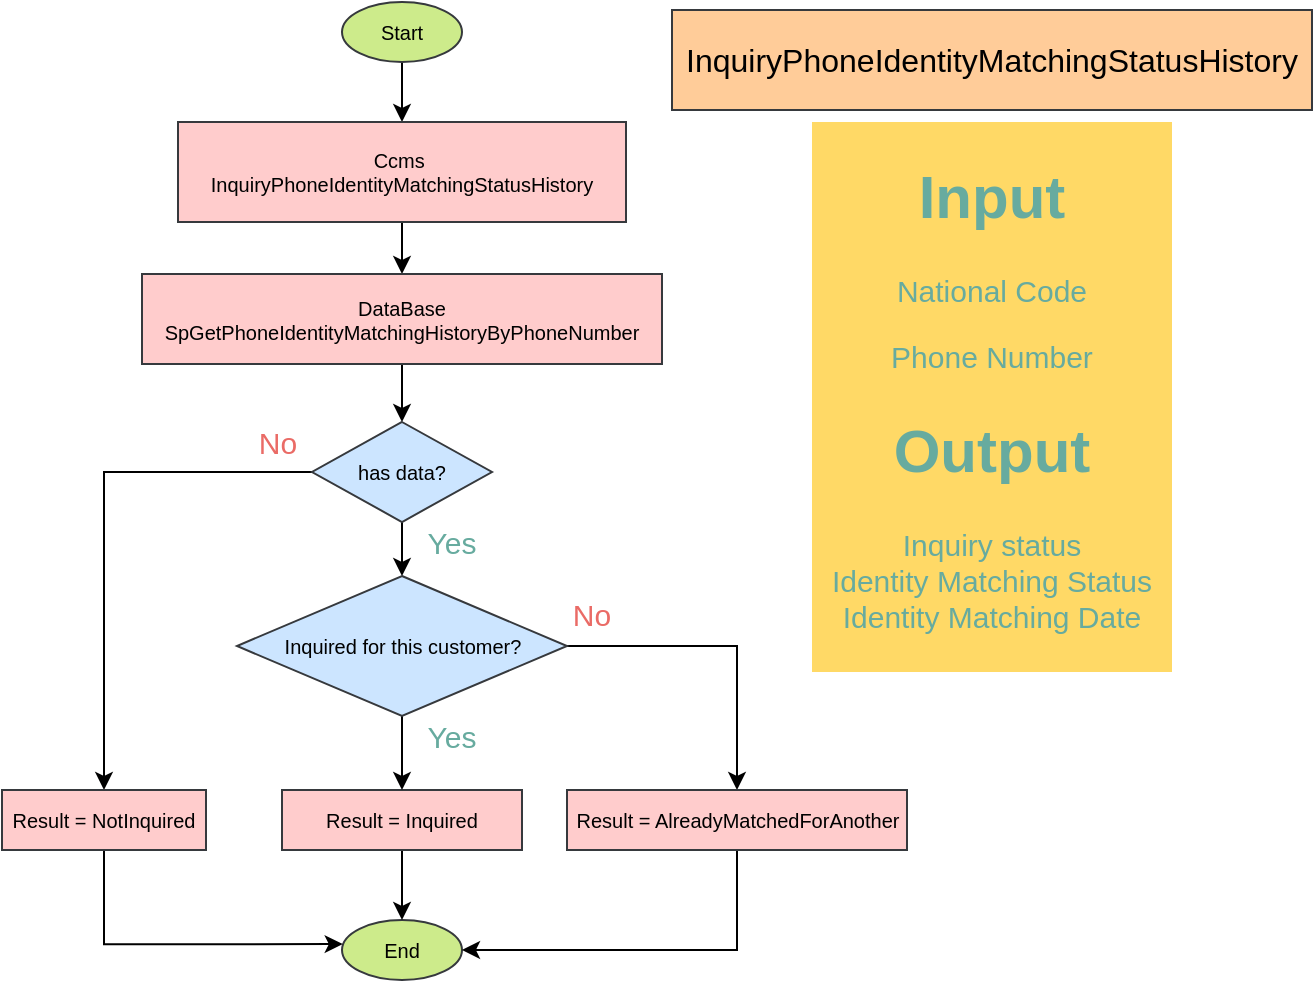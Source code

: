 <mxfile version="20.7.4" type="github" pages="5"><diagram id="SSuEgdESyER9jsHxGEsp" name="‫صفحه - 2‬"><mxGraphModel dx="1235" dy="646" grid="1" gridSize="10" guides="1" tooltips="1" connect="1" arrows="1" fold="1" page="1" pageScale="1" pageWidth="827" pageHeight="1169" math="0" shadow="0"><root><mxCell id="0"/><mxCell id="1" parent="0"/><mxCell id="aRxJHIaiqY_hcJd25pUy-1" value="&lt;font style=&quot;font-size: 16px;&quot;&gt;InquiryPhoneIdentityMatchingStatusHistory&lt;/font&gt;" style="text;html=1;strokeColor=#36393d;fillColor=#ffcc99;align=center;verticalAlign=middle;whiteSpace=wrap;rounded=0;fontSize=13;" parent="1" vertex="1"><mxGeometry x="495" y="84" width="320" height="50" as="geometry"/></mxCell><mxCell id="aRxJHIaiqY_hcJd25pUy-2" value="" style="edgeStyle=orthogonalEdgeStyle;rounded=0;orthogonalLoop=1;jettySize=auto;html=1;fontSize=10;fontColor=#97D077;" parent="1" source="aRxJHIaiqY_hcJd25pUy-3" target="aRxJHIaiqY_hcJd25pUy-5" edge="1"><mxGeometry relative="1" as="geometry"/></mxCell><mxCell id="aRxJHIaiqY_hcJd25pUy-3" value="&lt;font style=&quot;font-size: 10px;&quot;&gt;Start&lt;/font&gt;" style="ellipse;whiteSpace=wrap;html=1;fontSize=10;fillColor=#cdeb8b;strokeColor=#36393d;" parent="1" vertex="1"><mxGeometry x="330" y="80" width="60" height="30" as="geometry"/></mxCell><mxCell id="aRxJHIaiqY_hcJd25pUy-4" value="" style="edgeStyle=orthogonalEdgeStyle;rounded=0;orthogonalLoop=1;jettySize=auto;html=1;fontSize=10;fontColor=#97D077;" parent="1" source="aRxJHIaiqY_hcJd25pUy-5" target="aRxJHIaiqY_hcJd25pUy-7" edge="1"><mxGeometry relative="1" as="geometry"/></mxCell><mxCell id="aRxJHIaiqY_hcJd25pUy-5" value="&lt;font style=&quot;font-size: 10px;&quot;&gt;Ccms&amp;nbsp;&lt;br style=&quot;font-size: 10px;&quot;&gt;InquiryPhoneIdentityMatchingStatusHistory&lt;/font&gt;" style="whiteSpace=wrap;html=1;fontSize=10;fillColor=#ffcccc;strokeColor=#36393d;" parent="1" vertex="1"><mxGeometry x="248" y="140" width="224" height="50" as="geometry"/></mxCell><mxCell id="aRxJHIaiqY_hcJd25pUy-10" style="edgeStyle=orthogonalEdgeStyle;rounded=0;orthogonalLoop=1;jettySize=auto;html=1;exitX=0.5;exitY=1;exitDx=0;exitDy=0;entryX=0.5;entryY=0;entryDx=0;entryDy=0;fontSize=8;fontColor=#67AB9F;" parent="1" source="aRxJHIaiqY_hcJd25pUy-7" target="aRxJHIaiqY_hcJd25pUy-9" edge="1"><mxGeometry relative="1" as="geometry"/></mxCell><mxCell id="aRxJHIaiqY_hcJd25pUy-7" value="DataBase&lt;br style=&quot;font-size: 10px;&quot;&gt;SpGetPhoneIdentityMatchingHistoryByPhoneNumber" style="whiteSpace=wrap;html=1;fontSize=10;fillColor=#ffcccc;strokeColor=#36393d;" parent="1" vertex="1"><mxGeometry x="230" y="216" width="260" height="45" as="geometry"/></mxCell><mxCell id="aRxJHIaiqY_hcJd25pUy-8" value="End" style="ellipse;whiteSpace=wrap;html=1;labelBackgroundColor=none;fontSize=10;fillColor=#cdeb8b;strokeColor=#36393d;" parent="1" vertex="1"><mxGeometry x="330" y="539" width="60" height="30" as="geometry"/></mxCell><mxCell id="aRxJHIaiqY_hcJd25pUy-12" value="" style="edgeStyle=orthogonalEdgeStyle;rounded=0;orthogonalLoop=1;jettySize=auto;html=1;fontSize=8;fontColor=#67AB9F;" parent="1" source="aRxJHIaiqY_hcJd25pUy-9" target="aRxJHIaiqY_hcJd25pUy-11" edge="1"><mxGeometry relative="1" as="geometry"/></mxCell><mxCell id="aRxJHIaiqY_hcJd25pUy-20" style="edgeStyle=orthogonalEdgeStyle;rounded=0;orthogonalLoop=1;jettySize=auto;html=1;exitX=0.5;exitY=1;exitDx=0;exitDy=0;entryX=0.5;entryY=0;entryDx=0;entryDy=0;fontSize=10;fontColor=#67AB9F;" parent="1" source="aRxJHIaiqY_hcJd25pUy-9" target="aRxJHIaiqY_hcJd25pUy-19" edge="1"><mxGeometry relative="1" as="geometry"/></mxCell><mxCell id="aRxJHIaiqY_hcJd25pUy-9" value="&lt;span style=&quot;font-size: 10px;&quot;&gt;has data?&lt;/span&gt;" style="rhombus;whiteSpace=wrap;html=1;fontSize=10;fillColor=#cce5ff;strokeColor=#36393d;labelBackgroundColor=none;" parent="1" vertex="1"><mxGeometry x="315" y="290" width="90" height="50" as="geometry"/></mxCell><mxCell id="aRxJHIaiqY_hcJd25pUy-13" style="edgeStyle=orthogonalEdgeStyle;rounded=0;orthogonalLoop=1;jettySize=auto;html=1;exitX=0.5;exitY=1;exitDx=0;exitDy=0;entryX=0.006;entryY=0.402;entryDx=0;entryDy=0;entryPerimeter=0;fontSize=8;fontColor=#67AB9F;" parent="1" source="aRxJHIaiqY_hcJd25pUy-11" target="aRxJHIaiqY_hcJd25pUy-8" edge="1"><mxGeometry relative="1" as="geometry"/></mxCell><mxCell id="aRxJHIaiqY_hcJd25pUy-11" value="&lt;p style=&quot;font-size: 10px;&quot;&gt;&lt;font style=&quot;font-size: 10px;&quot;&gt;Result = NotInquired&lt;/font&gt;&lt;/p&gt;" style="whiteSpace=wrap;html=1;fontSize=10;fillColor=#ffcccc;strokeColor=#36393d;fontColor=#000000;labelBackgroundColor=none;" parent="1" vertex="1"><mxGeometry x="160" y="474" width="102" height="30" as="geometry"/></mxCell><mxCell id="aRxJHIaiqY_hcJd25pUy-22" style="edgeStyle=orthogonalEdgeStyle;rounded=0;orthogonalLoop=1;jettySize=auto;html=1;exitX=0.5;exitY=1;exitDx=0;exitDy=0;fontSize=10;fontColor=#67AB9F;" parent="1" source="aRxJHIaiqY_hcJd25pUy-17" target="aRxJHIaiqY_hcJd25pUy-8" edge="1"><mxGeometry relative="1" as="geometry"/></mxCell><mxCell id="aRxJHIaiqY_hcJd25pUy-17" value="Result = Inquired" style="whiteSpace=wrap;html=1;fontSize=10;fillColor=#ffcccc;strokeColor=#36393d;fontColor=#000000;labelBackgroundColor=none;" parent="1" vertex="1"><mxGeometry x="300" y="474" width="120" height="30" as="geometry"/></mxCell><mxCell id="iGGQjKI9QPkJwaOnuJaT-1" style="edgeStyle=orthogonalEdgeStyle;rounded=0;orthogonalLoop=1;jettySize=auto;html=1;exitX=0.5;exitY=1;exitDx=0;exitDy=0;entryX=0.5;entryY=0;entryDx=0;entryDy=0;fontColor=#67AB9F;" edge="1" parent="1" source="aRxJHIaiqY_hcJd25pUy-19" target="aRxJHIaiqY_hcJd25pUy-17"><mxGeometry relative="1" as="geometry"/></mxCell><mxCell id="iGGQjKI9QPkJwaOnuJaT-2" style="edgeStyle=orthogonalEdgeStyle;rounded=0;orthogonalLoop=1;jettySize=auto;html=1;exitX=1;exitY=0.5;exitDx=0;exitDy=0;fontColor=#67AB9F;" edge="1" parent="1" source="aRxJHIaiqY_hcJd25pUy-19" target="aRxJHIaiqY_hcJd25pUy-27"><mxGeometry relative="1" as="geometry"/></mxCell><mxCell id="aRxJHIaiqY_hcJd25pUy-19" value="Inquired for this customer?" style="rhombus;whiteSpace=wrap;html=1;fontSize=10;fillColor=#cce5ff;strokeColor=#36393d;labelBackgroundColor=none;" parent="1" vertex="1"><mxGeometry x="277.5" y="367" width="165" height="70" as="geometry"/></mxCell><mxCell id="aRxJHIaiqY_hcJd25pUy-29" style="edgeStyle=orthogonalEdgeStyle;rounded=0;orthogonalLoop=1;jettySize=auto;html=1;exitX=0.5;exitY=1;exitDx=0;exitDy=0;entryX=1;entryY=0.5;entryDx=0;entryDy=0;fontSize=10;fontColor=#67AB9F;" parent="1" source="aRxJHIaiqY_hcJd25pUy-27" target="aRxJHIaiqY_hcJd25pUy-8" edge="1"><mxGeometry relative="1" as="geometry"/></mxCell><mxCell id="aRxJHIaiqY_hcJd25pUy-27" value="Result = AlreadyMatchedForAnother" style="whiteSpace=wrap;html=1;fontSize=10;fillColor=#ffcccc;strokeColor=#36393d;fontColor=#000000;labelBackgroundColor=none;" parent="1" vertex="1"><mxGeometry x="442.5" y="474" width="170" height="30" as="geometry"/></mxCell><mxCell id="aRxJHIaiqY_hcJd25pUy-34" value="No" style="text;html=1;align=center;verticalAlign=middle;whiteSpace=wrap;rounded=0;labelBackgroundColor=none;fontSize=15;fontColor=#EA6B66;" parent="1" vertex="1"><mxGeometry x="435" y="376" width="40" height="20" as="geometry"/></mxCell><mxCell id="aRxJHIaiqY_hcJd25pUy-36" value="Yes" style="text;html=1;align=center;verticalAlign=middle;whiteSpace=wrap;rounded=0;labelBackgroundColor=none;fontSize=15;fontColor=#67AB9F;" parent="1" vertex="1"><mxGeometry x="365" y="340" width="40" height="20" as="geometry"/></mxCell><mxCell id="aRxJHIaiqY_hcJd25pUy-37" value="Yes" style="text;html=1;align=center;verticalAlign=middle;whiteSpace=wrap;rounded=0;labelBackgroundColor=none;fontSize=15;fontColor=#67AB9F;" parent="1" vertex="1"><mxGeometry x="365" y="437" width="40" height="20" as="geometry"/></mxCell><mxCell id="aRxJHIaiqY_hcJd25pUy-38" value="No" style="text;html=1;align=center;verticalAlign=middle;whiteSpace=wrap;rounded=0;labelBackgroundColor=none;fontSize=15;fontColor=#EA6B66;" parent="1" vertex="1"><mxGeometry x="277.5" y="290" width="40" height="20" as="geometry"/></mxCell><mxCell id="aRxJHIaiqY_hcJd25pUy-39" value="&lt;h1&gt;&lt;font&gt;Input&lt;/font&gt;&lt;/h1&gt;&lt;p&gt;&lt;font&gt;National Code&lt;/font&gt;&lt;br&gt;&lt;/p&gt;&lt;p&gt;&lt;font&gt;Phone Number&lt;/font&gt;&lt;/p&gt;&lt;h1&gt;&lt;font&gt;Output&lt;/font&gt;&lt;/h1&gt;&lt;div&gt;&lt;font&gt;Inquiry status&lt;/font&gt;&lt;/div&gt;&lt;div&gt;&lt;font&gt;Identity Matching Status&lt;/font&gt;&lt;/div&gt;&lt;div&gt;&lt;font&gt;Identity Matching Date&lt;/font&gt;&lt;/div&gt;&lt;div&gt;&lt;font&gt;&amp;nbsp; &amp;nbsp; &amp;nbsp; &amp;nbsp; &amp;nbsp; &amp;nbsp; &amp;nbsp; &amp;nbsp; &amp;nbsp; &amp;nbsp; &amp;nbsp; &amp;nbsp; &amp;nbsp; &amp;nbsp; &amp;nbsp; &amp;nbsp; &amp;nbsp; &amp;nbsp; &amp;nbsp; &amp;nbsp; &amp;nbsp; &amp;nbsp;&lt;/font&gt;&lt;/div&gt;" style="text;html=1;spacing=5;spacingTop=-20;whiteSpace=wrap;overflow=hidden;rounded=0;labelBackgroundColor=#FFD966;fontSize=15;align=center;fontColor=#67AB9F;fillColor=none;gradientColor=none;fillStyle=auto;" parent="1" vertex="1"><mxGeometry x="560" y="150" width="190" height="270" as="geometry"/></mxCell></root></mxGraphModel></diagram><diagram id="Oc82YbNKE8DDu9CZFvHY" name="‫صفحه - 3‬"><mxGraphModel dx="600" dy="314" grid="1" gridSize="10" guides="1" tooltips="1" connect="1" arrows="1" fold="1" page="1" pageScale="1" pageWidth="827" pageHeight="1169" math="0" shadow="0"><root><mxCell id="0"/><mxCell id="1" parent="0"/><mxCell id="ohr1wr5yruk2jTNW-9Ie-1" value="&lt;font style=&quot;font-size: 16px;&quot;&gt;AddPhoneIdentityMatchingStatusHistory&lt;/font&gt;" style="text;html=1;strokeColor=#36393d;fillColor=#ffcc99;align=center;verticalAlign=middle;whiteSpace=wrap;rounded=0;fontSize=13;" parent="1" vertex="1"><mxGeometry x="480" y="80" width="310" height="50" as="geometry"/></mxCell><mxCell id="ohr1wr5yruk2jTNW-9Ie-2" value="" style="edgeStyle=orthogonalEdgeStyle;rounded=0;orthogonalLoop=1;jettySize=auto;html=1;fontSize=10;fontColor=#97D077;" parent="1" source="ohr1wr5yruk2jTNW-9Ie-3" target="ohr1wr5yruk2jTNW-9Ie-5" edge="1"><mxGeometry relative="1" as="geometry"/></mxCell><mxCell id="ohr1wr5yruk2jTNW-9Ie-3" value="&lt;font style=&quot;font-size: 10px;&quot;&gt;Start&lt;/font&gt;" style="ellipse;whiteSpace=wrap;html=1;fontSize=16;fillColor=#cdeb8b;strokeColor=#36393d;" parent="1" vertex="1"><mxGeometry x="330" y="80" width="60" height="30" as="geometry"/></mxCell><mxCell id="ohr1wr5yruk2jTNW-9Ie-4" value="" style="edgeStyle=orthogonalEdgeStyle;rounded=0;orthogonalLoop=1;jettySize=auto;html=1;fontSize=10;fontColor=#97D077;" parent="1" source="ohr1wr5yruk2jTNW-9Ie-5" target="ohr1wr5yruk2jTNW-9Ie-7" edge="1"><mxGeometry relative="1" as="geometry"/></mxCell><mxCell id="ohr1wr5yruk2jTNW-9Ie-5" value="&lt;font style=&quot;font-size: 10px;&quot;&gt;Ccms&amp;nbsp;&lt;br&gt;AddPhoneIdentityMatchingStatusHistory&lt;/font&gt;" style="whiteSpace=wrap;html=1;fontSize=16;fillColor=#ffcccc;strokeColor=#36393d;" parent="1" vertex="1"><mxGeometry x="266" y="130" width="188" height="50" as="geometry"/></mxCell><mxCell id="ohr1wr5yruk2jTNW-9Ie-6" style="edgeStyle=orthogonalEdgeStyle;rounded=0;orthogonalLoop=1;jettySize=auto;html=1;exitX=0.5;exitY=1;exitDx=0;exitDy=0;entryX=0.5;entryY=0;entryDx=0;entryDy=0;fontSize=10;fontColor=#97D077;" parent="1" source="ohr1wr5yruk2jTNW-9Ie-7" target="ohr1wr5yruk2jTNW-9Ie-8" edge="1"><mxGeometry relative="1" as="geometry"/></mxCell><mxCell id="ohr1wr5yruk2jTNW-9Ie-7" value="DataBase&lt;br&gt;SpAddPhoneIdentityMatchingStatusHistory" style="whiteSpace=wrap;html=1;fontSize=10;fillColor=#ffcccc;strokeColor=#36393d;" parent="1" vertex="1"><mxGeometry x="260" y="210" width="200" height="45" as="geometry"/></mxCell><mxCell id="ohr1wr5yruk2jTNW-9Ie-8" value="End" style="ellipse;whiteSpace=wrap;html=1;labelBackgroundColor=none;fontSize=10;fillColor=#cdeb8b;strokeColor=#36393d;" parent="1" vertex="1"><mxGeometry x="330" y="290" width="60" height="30" as="geometry"/></mxCell><mxCell id="KHAL3T5AKE-ixmyKS6q_-1" value="&lt;h1&gt;Input&lt;/h1&gt;&lt;div&gt;CcmsCode&lt;br&gt;&lt;/div&gt;&lt;div&gt;ContactCode&lt;br&gt;&lt;/div&gt;&lt;div&gt;NationalCode&lt;br&gt;&lt;/div&gt;&lt;div&gt;PhoneNumber&lt;br&gt;&lt;/div&gt;&lt;div&gt;IdentityMatchingStatus&lt;br&gt;&lt;/div&gt;&lt;div&gt;IdentityMatchingDate&lt;/div&gt;&lt;h1&gt;Output&lt;/h1&gt;&lt;div&gt;IsDone&lt;/div&gt;&lt;div&gt;&amp;nbsp; &amp;nbsp; &amp;nbsp; &amp;nbsp; &amp;nbsp; &amp;nbsp; &amp;nbsp; &amp;nbsp; &amp;nbsp; &amp;nbsp; &amp;nbsp; &amp;nbsp; &amp;nbsp; &amp;nbsp; &amp;nbsp; &amp;nbsp; &amp;nbsp; &amp;nbsp; &amp;nbsp; &amp;nbsp; &amp;nbsp; &amp;nbsp; &amp;nbsp; &amp;nbsp; &amp;nbsp; &amp;nbsp; &amp;nbsp;&amp;nbsp;&lt;/div&gt;" style="text;html=1;strokeColor=none;fillColor=none;spacing=5;spacingTop=-20;whiteSpace=wrap;overflow=hidden;rounded=0;labelBackgroundColor=#FFD966;align=center;fontColor=#67AB9F;" vertex="1" parent="1"><mxGeometry x="540" y="150" width="190" height="220" as="geometry"/></mxCell></root></mxGraphModel></diagram><diagram id="xO6UBKuep5pdV4814uyE" name="‫صفحه - 4‬"><mxGraphModel dx="600" dy="314" grid="1" gridSize="10" guides="1" tooltips="1" connect="1" arrows="1" fold="1" page="1" pageScale="1" pageWidth="827" pageHeight="1169" math="0" shadow="0"><root><mxCell id="0"/><mxCell id="1" parent="0"/><mxCell id="STI7A1Din2YulM-M3GRx-1" value="&lt;h1&gt;Input&lt;/h1&gt;&lt;div&gt;Contact Code&lt;/div&gt;&lt;h1&gt;Output&lt;/h1&gt;&lt;div&gt;CcmsCode&lt;br&gt;&lt;/div&gt;&lt;div&gt;NationalCode&lt;br&gt;&lt;/div&gt;&lt;div&gt;PhoneNumber&lt;br&gt;&lt;/div&gt;&lt;div&gt;PhoneContactType&lt;br&gt;&lt;/div&gt;&lt;div&gt;VerificationStatus&lt;br&gt;&lt;/div&gt;&lt;div&gt;IdentityMatchingStatus&lt;br&gt;&lt;/div&gt;&lt;div&gt;IdentityMatchingDate&lt;br&gt;&lt;/div&gt;&lt;div&gt;&amp;nbsp; &amp;nbsp; &amp;nbsp; &amp;nbsp; &amp;nbsp; &amp;nbsp; &amp;nbsp; &amp;nbsp; &amp;nbsp; &amp;nbsp; &amp;nbsp; &amp;nbsp; &amp;nbsp; &amp;nbsp; &amp;nbsp; &amp;nbsp; &amp;nbsp; &amp;nbsp; &amp;nbsp; &amp;nbsp; &amp;nbsp; &amp;nbsp; &amp;nbsp; &amp;nbsp; &amp;nbsp; &amp;nbsp; &amp;nbsp; &amp;nbsp;&amp;nbsp;&lt;/div&gt;" style="text;html=1;strokeColor=none;fillColor=none;spacing=5;spacingTop=-20;whiteSpace=wrap;overflow=hidden;rounded=0;labelBackgroundColor=#FFD966;fontColor=#67AB9F;align=center;" vertex="1" parent="1"><mxGeometry x="480" y="180" width="190" height="250" as="geometry"/></mxCell><mxCell id="i02DzgoUDVLP5Jkv8VOV-1" value="" style="edgeStyle=orthogonalEdgeStyle;rounded=0;orthogonalLoop=1;jettySize=auto;html=1;fontSize=10;fontColor=#97D077;" edge="1" parent="1" source="i02DzgoUDVLP5Jkv8VOV-2" target="i02DzgoUDVLP5Jkv8VOV-4"><mxGeometry relative="1" as="geometry"/></mxCell><mxCell id="i02DzgoUDVLP5Jkv8VOV-2" value="&lt;font style=&quot;font-size: 10px;&quot;&gt;Start&lt;/font&gt;" style="ellipse;whiteSpace=wrap;html=1;fontSize=16;fillColor=#cdeb8b;strokeColor=#36393d;" vertex="1" parent="1"><mxGeometry x="300" y="140" width="60" height="30" as="geometry"/></mxCell><mxCell id="i02DzgoUDVLP5Jkv8VOV-3" value="" style="edgeStyle=orthogonalEdgeStyle;rounded=0;orthogonalLoop=1;jettySize=auto;html=1;fontSize=10;fontColor=#97D077;" edge="1" parent="1" source="i02DzgoUDVLP5Jkv8VOV-4" target="i02DzgoUDVLP5Jkv8VOV-6"><mxGeometry relative="1" as="geometry"/></mxCell><mxCell id="i02DzgoUDVLP5Jkv8VOV-4" value="&lt;font style=&quot;font-size: 10px;&quot;&gt;Ccms&amp;nbsp;&lt;br&gt;GetPhoneIdentityMatchingInfo&lt;/font&gt;" style="whiteSpace=wrap;html=1;fontSize=16;fillColor=#ffcccc;strokeColor=#36393d;" vertex="1" parent="1"><mxGeometry x="253" y="200" width="154" height="50" as="geometry"/></mxCell><mxCell id="i02DzgoUDVLP5Jkv8VOV-5" style="edgeStyle=orthogonalEdgeStyle;rounded=0;orthogonalLoop=1;jettySize=auto;html=1;exitX=0.5;exitY=1;exitDx=0;exitDy=0;entryX=0.5;entryY=0;entryDx=0;entryDy=0;fontSize=10;fontColor=#97D077;" edge="1" parent="1" source="i02DzgoUDVLP5Jkv8VOV-6" target="i02DzgoUDVLP5Jkv8VOV-7"><mxGeometry relative="1" as="geometry"/></mxCell><mxCell id="i02DzgoUDVLP5Jkv8VOV-6" value="DataBase&lt;br&gt;SpGetCustomerPhoneContactId" style="whiteSpace=wrap;html=1;fontSize=10;fillColor=#ffcccc;strokeColor=#36393d;" vertex="1" parent="1"><mxGeometry x="230" y="270" width="200" height="45" as="geometry"/></mxCell><mxCell id="i02DzgoUDVLP5Jkv8VOV-7" value="End" style="ellipse;whiteSpace=wrap;html=1;labelBackgroundColor=none;fontSize=10;fillColor=#cdeb8b;strokeColor=#36393d;" vertex="1" parent="1"><mxGeometry x="300" y="350" width="60" height="30" as="geometry"/></mxCell><mxCell id="MrtrIZscGiUV7SzVuiQr-1" value="&lt;span style=&quot;font-size: 10px;&quot;&gt;GetPhoneIdentityMatchingInfo&lt;/span&gt;" style="text;html=1;strokeColor=#36393d;fillColor=#ffcc99;align=center;verticalAlign=middle;whiteSpace=wrap;rounded=0;fontSize=13;" vertex="1" parent="1"><mxGeometry x="480" y="125" width="190" height="40" as="geometry"/></mxCell></root></mxGraphModel></diagram><diagram id="NIij-YwpIBJoadmkZrba" name="‫صفحه - 5‬"><mxGraphModel dx="875" dy="458" grid="1" gridSize="10" guides="1" tooltips="1" connect="1" arrows="1" fold="1" page="1" pageScale="1" pageWidth="827" pageHeight="1169" math="0" shadow="0"><root><mxCell id="0"/><mxCell id="1" parent="0"/><mxCell id="83VTTTJXjLLtt1OxQ688-1" value="&lt;h1&gt;Input&lt;/h1&gt;&lt;div&gt;ContactCode&lt;br&gt;&lt;/div&gt;&lt;div&gt;NewIdentityMatchingStatus&lt;br&gt;&lt;/div&gt;&lt;div&gt;IdentityMatchingDate&lt;br&gt;&lt;/div&gt;&lt;h1&gt;Output&lt;/h1&gt;&lt;div&gt;IsDone&lt;/div&gt;&lt;div&gt;&amp;nbsp; &amp;nbsp; &amp;nbsp; &amp;nbsp; &amp;nbsp; &amp;nbsp; &amp;nbsp; &amp;nbsp; &amp;nbsp; &amp;nbsp; &amp;nbsp; &amp;nbsp; &amp;nbsp; &amp;nbsp; &amp;nbsp; &amp;nbsp; &amp;nbsp; &amp;nbsp; &amp;nbsp; &amp;nbsp; &amp;nbsp; &amp;nbsp; &amp;nbsp; &amp;nbsp; &amp;nbsp; &amp;nbsp; &amp;nbsp; &amp;nbsp;&amp;nbsp;&lt;/div&gt;" style="text;html=1;strokeColor=none;fillColor=none;spacing=5;spacingTop=-20;whiteSpace=wrap;overflow=hidden;rounded=0;labelBackgroundColor=#FFD966;fontColor=#67AB9F;align=center;" vertex="1" parent="1"><mxGeometry x="460" y="195" width="190" height="190" as="geometry"/></mxCell><mxCell id="83VTTTJXjLLtt1OxQ688-2" value="" style="edgeStyle=orthogonalEdgeStyle;rounded=0;orthogonalLoop=1;jettySize=auto;html=1;fontSize=10;fontColor=#97D077;" edge="1" parent="1" source="83VTTTJXjLLtt1OxQ688-3" target="83VTTTJXjLLtt1OxQ688-5"><mxGeometry relative="1" as="geometry"/></mxCell><mxCell id="83VTTTJXjLLtt1OxQ688-3" value="&lt;font style=&quot;font-size: 10px;&quot;&gt;Start&lt;/font&gt;" style="ellipse;whiteSpace=wrap;html=1;fontSize=16;fillColor=#cdeb8b;strokeColor=#36393d;" vertex="1" parent="1"><mxGeometry x="300" y="140" width="60" height="30" as="geometry"/></mxCell><mxCell id="83VTTTJXjLLtt1OxQ688-4" value="" style="edgeStyle=orthogonalEdgeStyle;rounded=0;orthogonalLoop=1;jettySize=auto;html=1;fontSize=10;fontColor=#97D077;" edge="1" parent="1" source="83VTTTJXjLLtt1OxQ688-5" target="83VTTTJXjLLtt1OxQ688-7"><mxGeometry relative="1" as="geometry"/></mxCell><mxCell id="83VTTTJXjLLtt1OxQ688-5" value="&lt;font style=&quot;font-size: 10px;&quot;&gt;Ccms&amp;nbsp;&lt;br&gt;UpdatePhoneIdentityMatchingStatus&lt;/font&gt;" style="whiteSpace=wrap;html=1;fontSize=16;fillColor=#ffcccc;strokeColor=#36393d;" vertex="1" parent="1"><mxGeometry x="236.5" y="200" width="187" height="50" as="geometry"/></mxCell><mxCell id="83VTTTJXjLLtt1OxQ688-6" style="edgeStyle=orthogonalEdgeStyle;rounded=0;orthogonalLoop=1;jettySize=auto;html=1;exitX=0.5;exitY=1;exitDx=0;exitDy=0;entryX=0.5;entryY=0;entryDx=0;entryDy=0;fontSize=10;fontColor=#97D077;" edge="1" parent="1" source="83VTTTJXjLLtt1OxQ688-7" target="83VTTTJXjLLtt1OxQ688-8"><mxGeometry relative="1" as="geometry"/></mxCell><mxCell id="83VTTTJXjLLtt1OxQ688-7" value="DataBase&lt;br&gt;SpUpdatePhoneIdentityMatchingStatus" style="whiteSpace=wrap;html=1;fontSize=10;fillColor=#ffcccc;strokeColor=#36393d;" vertex="1" parent="1"><mxGeometry x="230" y="270" width="200" height="45" as="geometry"/></mxCell><mxCell id="83VTTTJXjLLtt1OxQ688-8" value="End" style="ellipse;whiteSpace=wrap;html=1;labelBackgroundColor=none;fontSize=10;fillColor=#cdeb8b;strokeColor=#36393d;" vertex="1" parent="1"><mxGeometry x="300" y="350" width="60" height="30" as="geometry"/></mxCell><mxCell id="83VTTTJXjLLtt1OxQ688-9" value="&lt;span style=&quot;font-size: 10px;&quot;&gt;UpdatePhoneIdentityMatchingStatus&lt;/span&gt;" style="text;html=1;strokeColor=#36393d;fillColor=#ffcc99;align=center;verticalAlign=middle;whiteSpace=wrap;rounded=0;fontSize=13;" vertex="1" parent="1"><mxGeometry x="460" y="140" width="190" height="40" as="geometry"/></mxCell></root></mxGraphModel></diagram><diagram id="XBXLWtxo0tuC9t4TgVdL" name="‫صفحه - 6‬"><mxGraphModel dx="1105" dy="578" grid="1" gridSize="10" guides="1" tooltips="1" connect="1" arrows="1" fold="1" page="1" pageScale="1" pageWidth="827" pageHeight="1169" math="0" shadow="0"><root><mxCell id="0"/><mxCell id="1" parent="0"/><mxCell id="6xNeEIWERM3IkdvmA9hi-1" value="&lt;h1&gt;Input&lt;/h1&gt;&lt;div&gt;National Code&lt;/div&gt;&lt;div&gt;Phone Number&lt;/div&gt;&lt;h1&gt;Output&lt;/h1&gt;&lt;div&gt;IsDone&lt;/div&gt;&lt;div&gt;&amp;nbsp; &amp;nbsp; &amp;nbsp; &amp;nbsp; &amp;nbsp; &amp;nbsp; &amp;nbsp; &amp;nbsp; &amp;nbsp; &amp;nbsp; &amp;nbsp; &amp;nbsp; &amp;nbsp; &amp;nbsp; &amp;nbsp; &amp;nbsp; &amp;nbsp; &amp;nbsp; &amp;nbsp; &amp;nbsp; &amp;nbsp; &amp;nbsp; &amp;nbsp; &amp;nbsp; &amp;nbsp; &amp;nbsp; &amp;nbsp; &amp;nbsp;&amp;nbsp;&lt;/div&gt;" style="text;html=1;strokeColor=none;fillColor=none;spacing=5;spacingTop=-20;whiteSpace=wrap;overflow=hidden;rounded=0;labelBackgroundColor=#FFD966;fontColor=#67AB9F;align=center;" vertex="1" parent="1"><mxGeometry x="491" y="207" width="190" height="190" as="geometry"/></mxCell><mxCell id="6xNeEIWERM3IkdvmA9hi-2" value="" style="edgeStyle=orthogonalEdgeStyle;rounded=0;orthogonalLoop=1;jettySize=auto;html=1;fontSize=10;fontColor=#97D077;" edge="1" parent="1" source="6xNeEIWERM3IkdvmA9hi-3" target="6xNeEIWERM3IkdvmA9hi-5"><mxGeometry relative="1" as="geometry"/></mxCell><mxCell id="6xNeEIWERM3IkdvmA9hi-3" value="&lt;font style=&quot;font-size: 10px;&quot;&gt;Start&lt;/font&gt;" style="ellipse;whiteSpace=wrap;html=1;fontSize=16;fillColor=#cdeb8b;strokeColor=#36393d;" vertex="1" parent="1"><mxGeometry x="300" y="140" width="60" height="30" as="geometry"/></mxCell><mxCell id="6xNeEIWERM3IkdvmA9hi-4" value="" style="edgeStyle=orthogonalEdgeStyle;rounded=0;orthogonalLoop=1;jettySize=auto;html=1;fontSize=10;fontColor=#97D077;" edge="1" parent="1" source="6xNeEIWERM3IkdvmA9hi-5" target="6xNeEIWERM3IkdvmA9hi-7"><mxGeometry relative="1" as="geometry"/></mxCell><mxCell id="6xNeEIWERM3IkdvmA9hi-5" value="&lt;font style=&quot;font-size: 10px;&quot;&gt;Ccms&amp;nbsp;&lt;br&gt;UnMatchPhoneIdentityOwner&lt;/font&gt;" style="whiteSpace=wrap;html=1;fontSize=16;fillColor=#ffcccc;strokeColor=#36393d;" vertex="1" parent="1"><mxGeometry x="236.5" y="200" width="187" height="50" as="geometry"/></mxCell><mxCell id="6xNeEIWERM3IkdvmA9hi-11" style="edgeStyle=orthogonalEdgeStyle;rounded=0;orthogonalLoop=1;jettySize=auto;html=1;exitX=0.5;exitY=1;exitDx=0;exitDy=0;entryX=0.5;entryY=0;entryDx=0;entryDy=0;fontColor=#67AB9F;" edge="1" parent="1" source="6xNeEIWERM3IkdvmA9hi-7" target="6xNeEIWERM3IkdvmA9hi-10"><mxGeometry relative="1" as="geometry"/></mxCell><mxCell id="6xNeEIWERM3IkdvmA9hi-7" value="DataBase&lt;br&gt;SpUnMatchPhoneNumberIdentityForOtherCustomer" style="whiteSpace=wrap;html=1;fontSize=10;fillColor=#ffcccc;strokeColor=#36393d;" vertex="1" parent="1"><mxGeometry x="205" y="280" width="250" height="45" as="geometry"/></mxCell><mxCell id="6xNeEIWERM3IkdvmA9hi-8" value="End" style="ellipse;whiteSpace=wrap;html=1;labelBackgroundColor=none;fontSize=10;fillColor=#cdeb8b;strokeColor=#36393d;" vertex="1" parent="1"><mxGeometry x="300" y="460" width="60" height="30" as="geometry"/></mxCell><mxCell id="6xNeEIWERM3IkdvmA9hi-9" value="&lt;span style=&quot;font-size: 10px;&quot;&gt;UnMatchPhoneIdentityOwner&lt;/span&gt;" style="text;html=1;strokeColor=#36393d;fillColor=#ffcc99;align=center;verticalAlign=middle;whiteSpace=wrap;rounded=0;fontSize=13;" vertex="1" parent="1"><mxGeometry x="491" y="152" width="190" height="40" as="geometry"/></mxCell><mxCell id="6xNeEIWERM3IkdvmA9hi-12" style="edgeStyle=orthogonalEdgeStyle;rounded=0;orthogonalLoop=1;jettySize=auto;html=1;exitX=0.5;exitY=1;exitDx=0;exitDy=0;entryX=0.5;entryY=0;entryDx=0;entryDy=0;fontColor=#67AB9F;" edge="1" parent="1" source="6xNeEIWERM3IkdvmA9hi-10" target="6xNeEIWERM3IkdvmA9hi-8"><mxGeometry relative="1" as="geometry"/></mxCell><mxCell id="6xNeEIWERM3IkdvmA9hi-10" value="DataBase&lt;br&gt;SpUnMatchPhoneIdentityHistoriesForOtherCustomers" style="whiteSpace=wrap;html=1;fontSize=10;fillColor=#ffcccc;strokeColor=#36393d;" vertex="1" parent="1"><mxGeometry x="202.5" y="370" width="255" height="45" as="geometry"/></mxCell></root></mxGraphModel></diagram></mxfile>